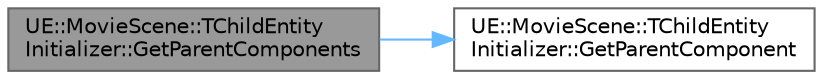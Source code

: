 digraph "UE::MovieScene::TChildEntityInitializer::GetParentComponents"
{
 // INTERACTIVE_SVG=YES
 // LATEX_PDF_SIZE
  bgcolor="transparent";
  edge [fontname=Helvetica,fontsize=10,labelfontname=Helvetica,labelfontsize=10];
  node [fontname=Helvetica,fontsize=10,shape=box,height=0.2,width=0.4];
  rankdir="LR";
  Node1 [id="Node000001",label="UE::MovieScene::TChildEntity\lInitializer::GetParentComponents",height=0.2,width=0.4,color="gray40", fillcolor="grey60", style="filled", fontcolor="black",tooltip=" "];
  Node1 -> Node2 [id="edge1_Node000001_Node000002",color="steelblue1",style="solid",tooltip=" "];
  Node2 [id="Node000002",label="UE::MovieScene::TChildEntity\lInitializer::GetParentComponent",height=0.2,width=0.4,color="grey40", fillcolor="white", style="filled",URL="$db/d43/structUE_1_1MovieScene_1_1TChildEntityInitializer.html#aa1180904a9320e7dd64e2da367abe050",tooltip=" "];
}
